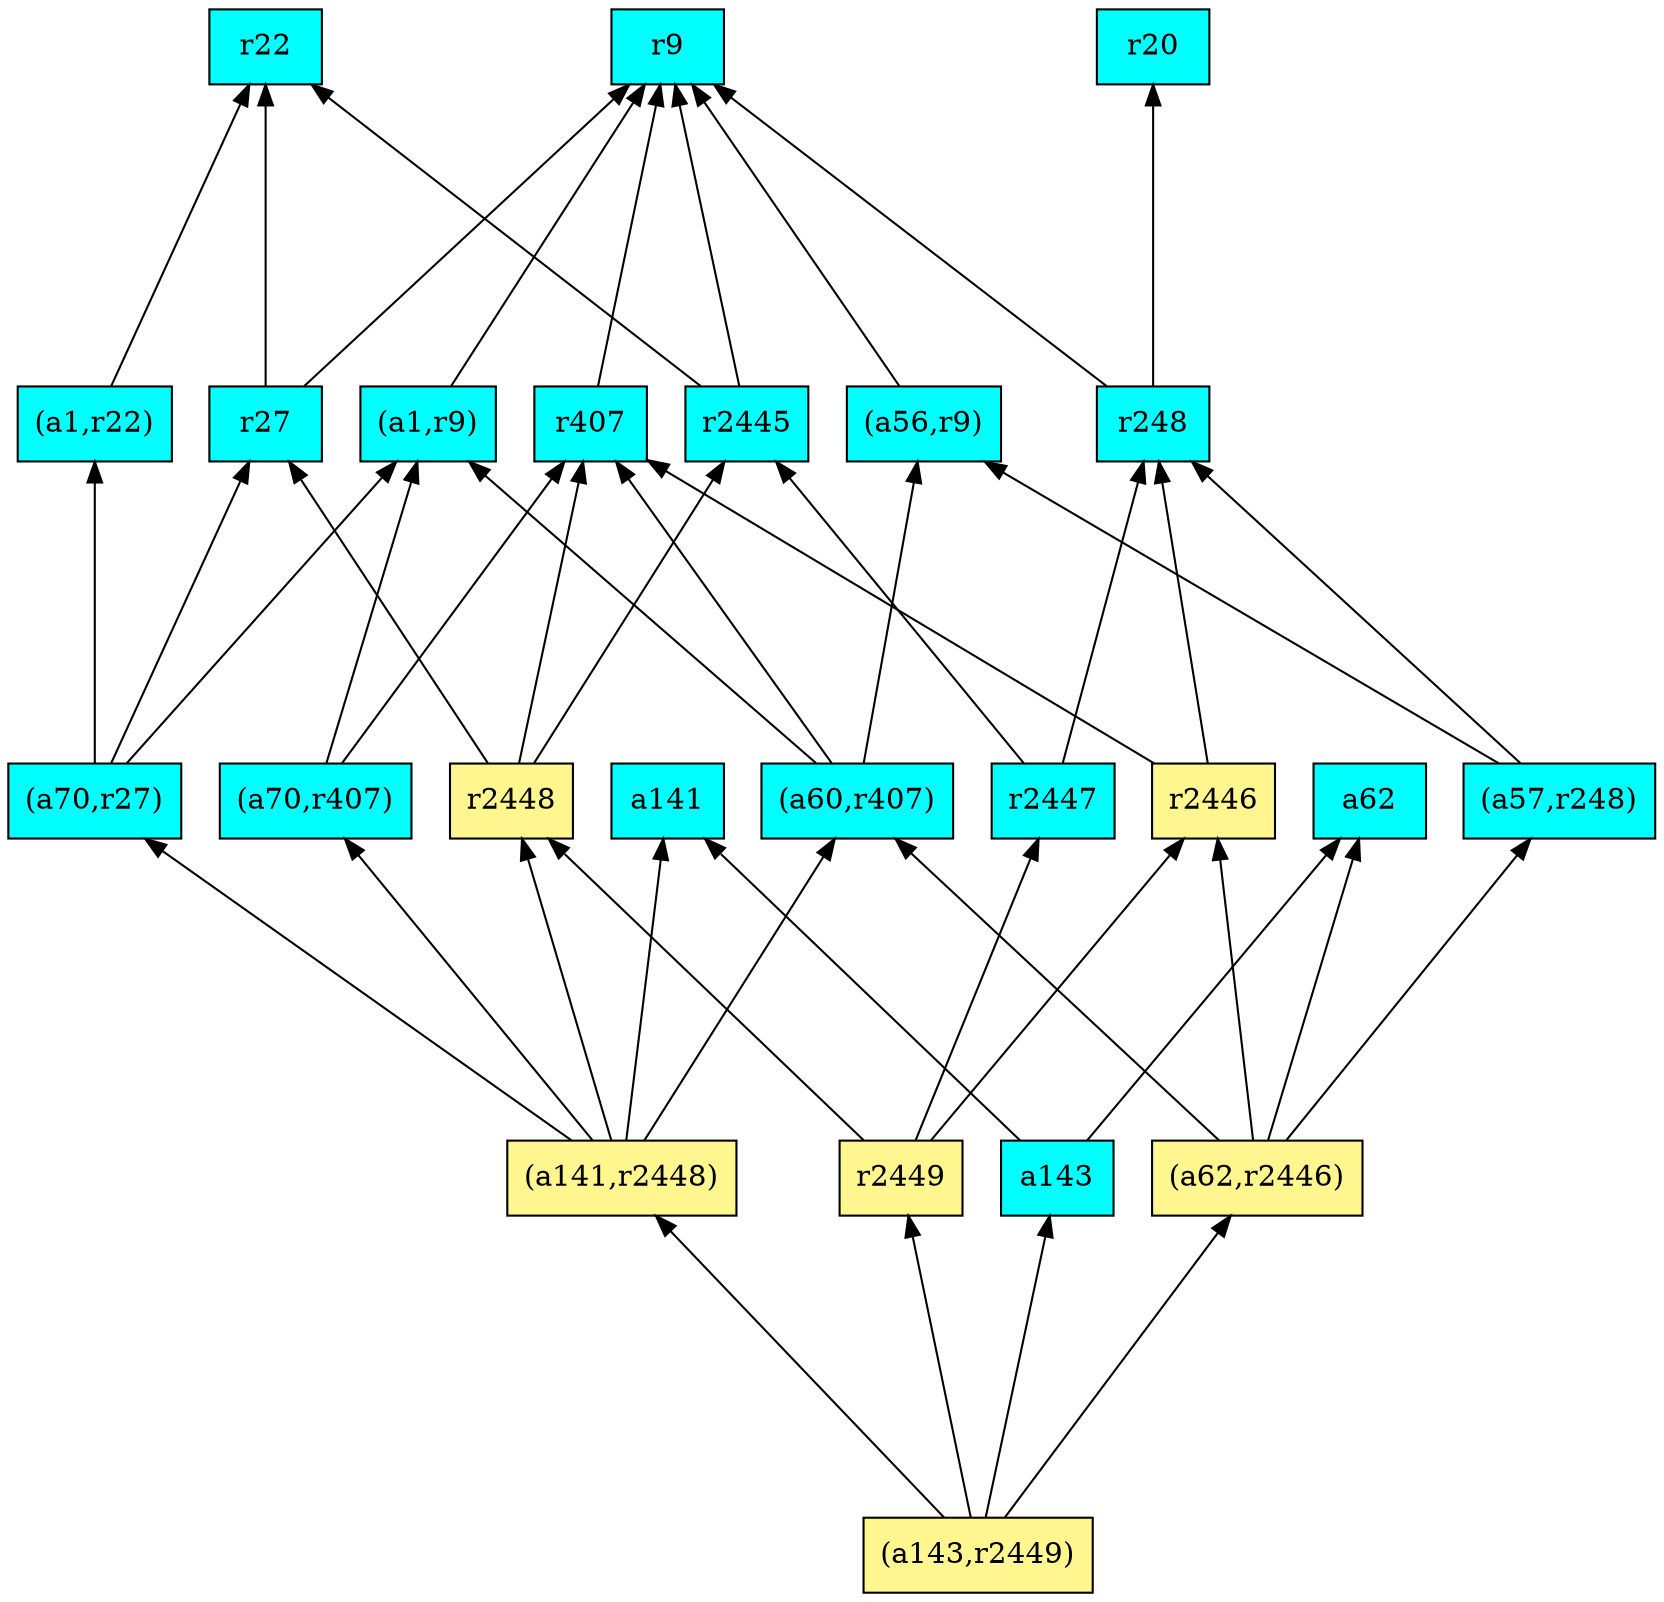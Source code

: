 digraph G {
rankdir=BT;ranksep="2.0";
"(a1,r9)" [shape=record,fillcolor=cyan,style=filled,label="{(a1,r9)}"];
"r22" [shape=record,fillcolor=cyan,style=filled,label="{r22}"];
"r27" [shape=record,fillcolor=cyan,style=filled,label="{r27}"];
"a141" [shape=record,fillcolor=cyan,style=filled,label="{a141}"];
"(a1,r22)" [shape=record,fillcolor=cyan,style=filled,label="{(a1,r22)}"];
"(a70,r407)" [shape=record,fillcolor=cyan,style=filled,label="{(a70,r407)}"];
"r9" [shape=record,fillcolor=cyan,style=filled,label="{r9}"];
"(a143,r2449)" [shape=record,fillcolor=khaki1,style=filled,label="{(a143,r2449)}"];
"a62" [shape=record,fillcolor=cyan,style=filled,label="{a62}"];
"(a141,r2448)" [shape=record,fillcolor=khaki1,style=filled,label="{(a141,r2448)}"];
"r2447" [shape=record,fillcolor=cyan,style=filled,label="{r2447}"];
"r2448" [shape=record,fillcolor=khaki1,style=filled,label="{r2448}"];
"r2445" [shape=record,fillcolor=cyan,style=filled,label="{r2445}"];
"(a70,r27)" [shape=record,fillcolor=cyan,style=filled,label="{(a70,r27)}"];
"r248" [shape=record,fillcolor=cyan,style=filled,label="{r248}"];
"(a62,r2446)" [shape=record,fillcolor=khaki1,style=filled,label="{(a62,r2446)}"];
"(a57,r248)" [shape=record,fillcolor=cyan,style=filled,label="{(a57,r248)}"];
"r2449" [shape=record,fillcolor=khaki1,style=filled,label="{r2449}"];
"(a56,r9)" [shape=record,fillcolor=cyan,style=filled,label="{(a56,r9)}"];
"r20" [shape=record,fillcolor=cyan,style=filled,label="{r20}"];
"(a60,r407)" [shape=record,fillcolor=cyan,style=filled,label="{(a60,r407)}"];
"a143" [shape=record,fillcolor=cyan,style=filled,label="{a143}"];
"r407" [shape=record,fillcolor=cyan,style=filled,label="{r407}"];
"r2446" [shape=record,fillcolor=khaki1,style=filled,label="{r2446}"];
"(a1,r9)" -> "r9"
"r27" -> "r9"
"r27" -> "r22"
"(a1,r22)" -> "r22"
"(a70,r407)" -> "(a1,r9)"
"(a70,r407)" -> "r407"
"(a143,r2449)" -> "(a62,r2446)"
"(a143,r2449)" -> "r2449"
"(a143,r2449)" -> "a143"
"(a143,r2449)" -> "(a141,r2448)"
"(a141,r2448)" -> "r2448"
"(a141,r2448)" -> "(a70,r27)"
"(a141,r2448)" -> "a141"
"(a141,r2448)" -> "(a60,r407)"
"(a141,r2448)" -> "(a70,r407)"
"r2447" -> "r2445"
"r2447" -> "r248"
"r2448" -> "r2445"
"r2448" -> "r27"
"r2448" -> "r407"
"r2445" -> "r9"
"r2445" -> "r22"
"(a70,r27)" -> "(a1,r9)"
"(a70,r27)" -> "(a1,r22)"
"(a70,r27)" -> "r27"
"r248" -> "r9"
"r248" -> "r20"
"(a62,r2446)" -> "(a57,r248)"
"(a62,r2446)" -> "(a60,r407)"
"(a62,r2446)" -> "r2446"
"(a62,r2446)" -> "a62"
"(a57,r248)" -> "(a56,r9)"
"(a57,r248)" -> "r248"
"r2449" -> "r2448"
"r2449" -> "r2446"
"r2449" -> "r2447"
"(a56,r9)" -> "r9"
"(a60,r407)" -> "(a1,r9)"
"(a60,r407)" -> "(a56,r9)"
"(a60,r407)" -> "r407"
"a143" -> "a141"
"a143" -> "a62"
"r407" -> "r9"
"r2446" -> "r407"
"r2446" -> "r248"
}